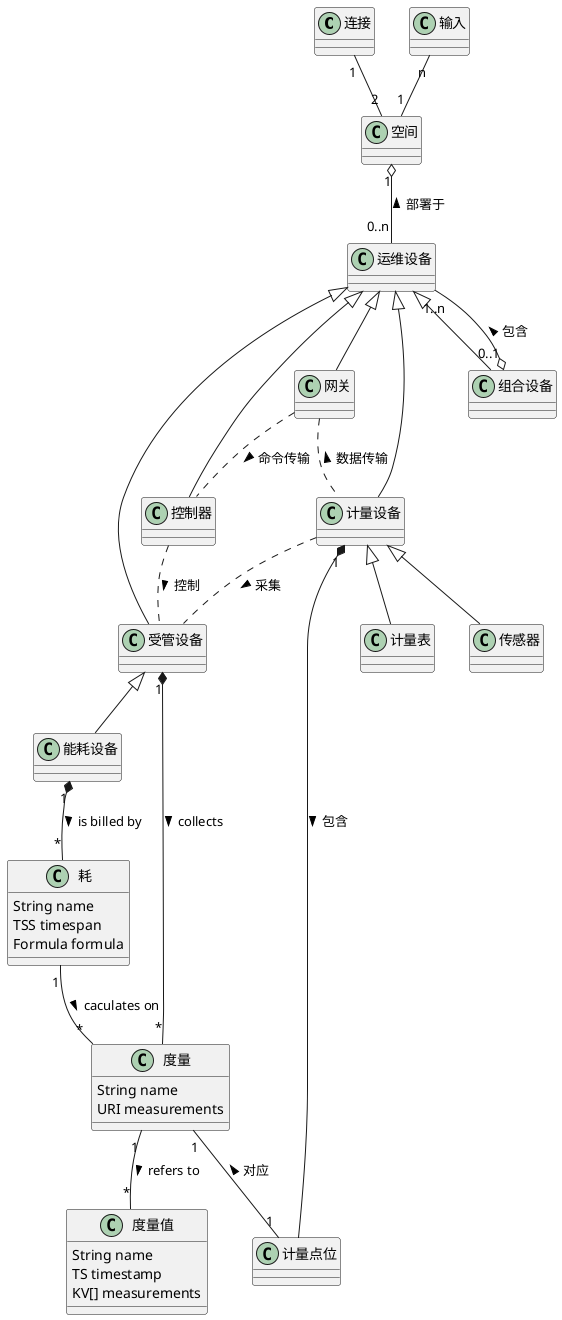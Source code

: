 @startuml


连接 "1" -- "2" 空间

空间 "1" o-- "0..n" 运维设备 : < 部署于

输入 "n" --"1" 空间

运维设备  <|--  计量设备
运维设备  <|--  受管设备
运维设备 <|-- 控制器
运维设备 <|-- 网关

计量设备 <|-- 计量表
计量设备 <|-- 传感器


控制器 .. 受管设备 : > 控制
计量设备 .. 受管设备 : > 采集
网关 .. 控制器 : > 命令传输
网关 .. 计量设备 : < 数据传输

' 设备 <|-- 非耗运维设备

' 受管设备 "1" -- "0..1" 能耗属性
受管设备  <|--  能耗设备
运维设备<|-- 组合设备


组合设备 "0..1" o-- "1..n" 运维设备  : > 包含

' class 属性{
'     String name
'     Object value
' }

class 度量{
    String name
    URI measurements
}

class 耗{
    String name
    TSS timespan
    Formula formula
}


class 度量值{
    String name
    TS timestamp
    KV[] measurements
}

' 实体 "1" *-- "*" 属性 : > 包含

计量设备 "1" *-- 计量点位 : > 包含

度量 "1" -- "1" 计量点位 : < 对应

受管设备 "1" *-- "*" 度量 : > collects

能耗设备 "1" *-- "*" 耗 : > is billed by

度量 "1" -- "*" 度量值 : > refers to

耗 "1" -- "*" 度量 : > caculates on

@enduml